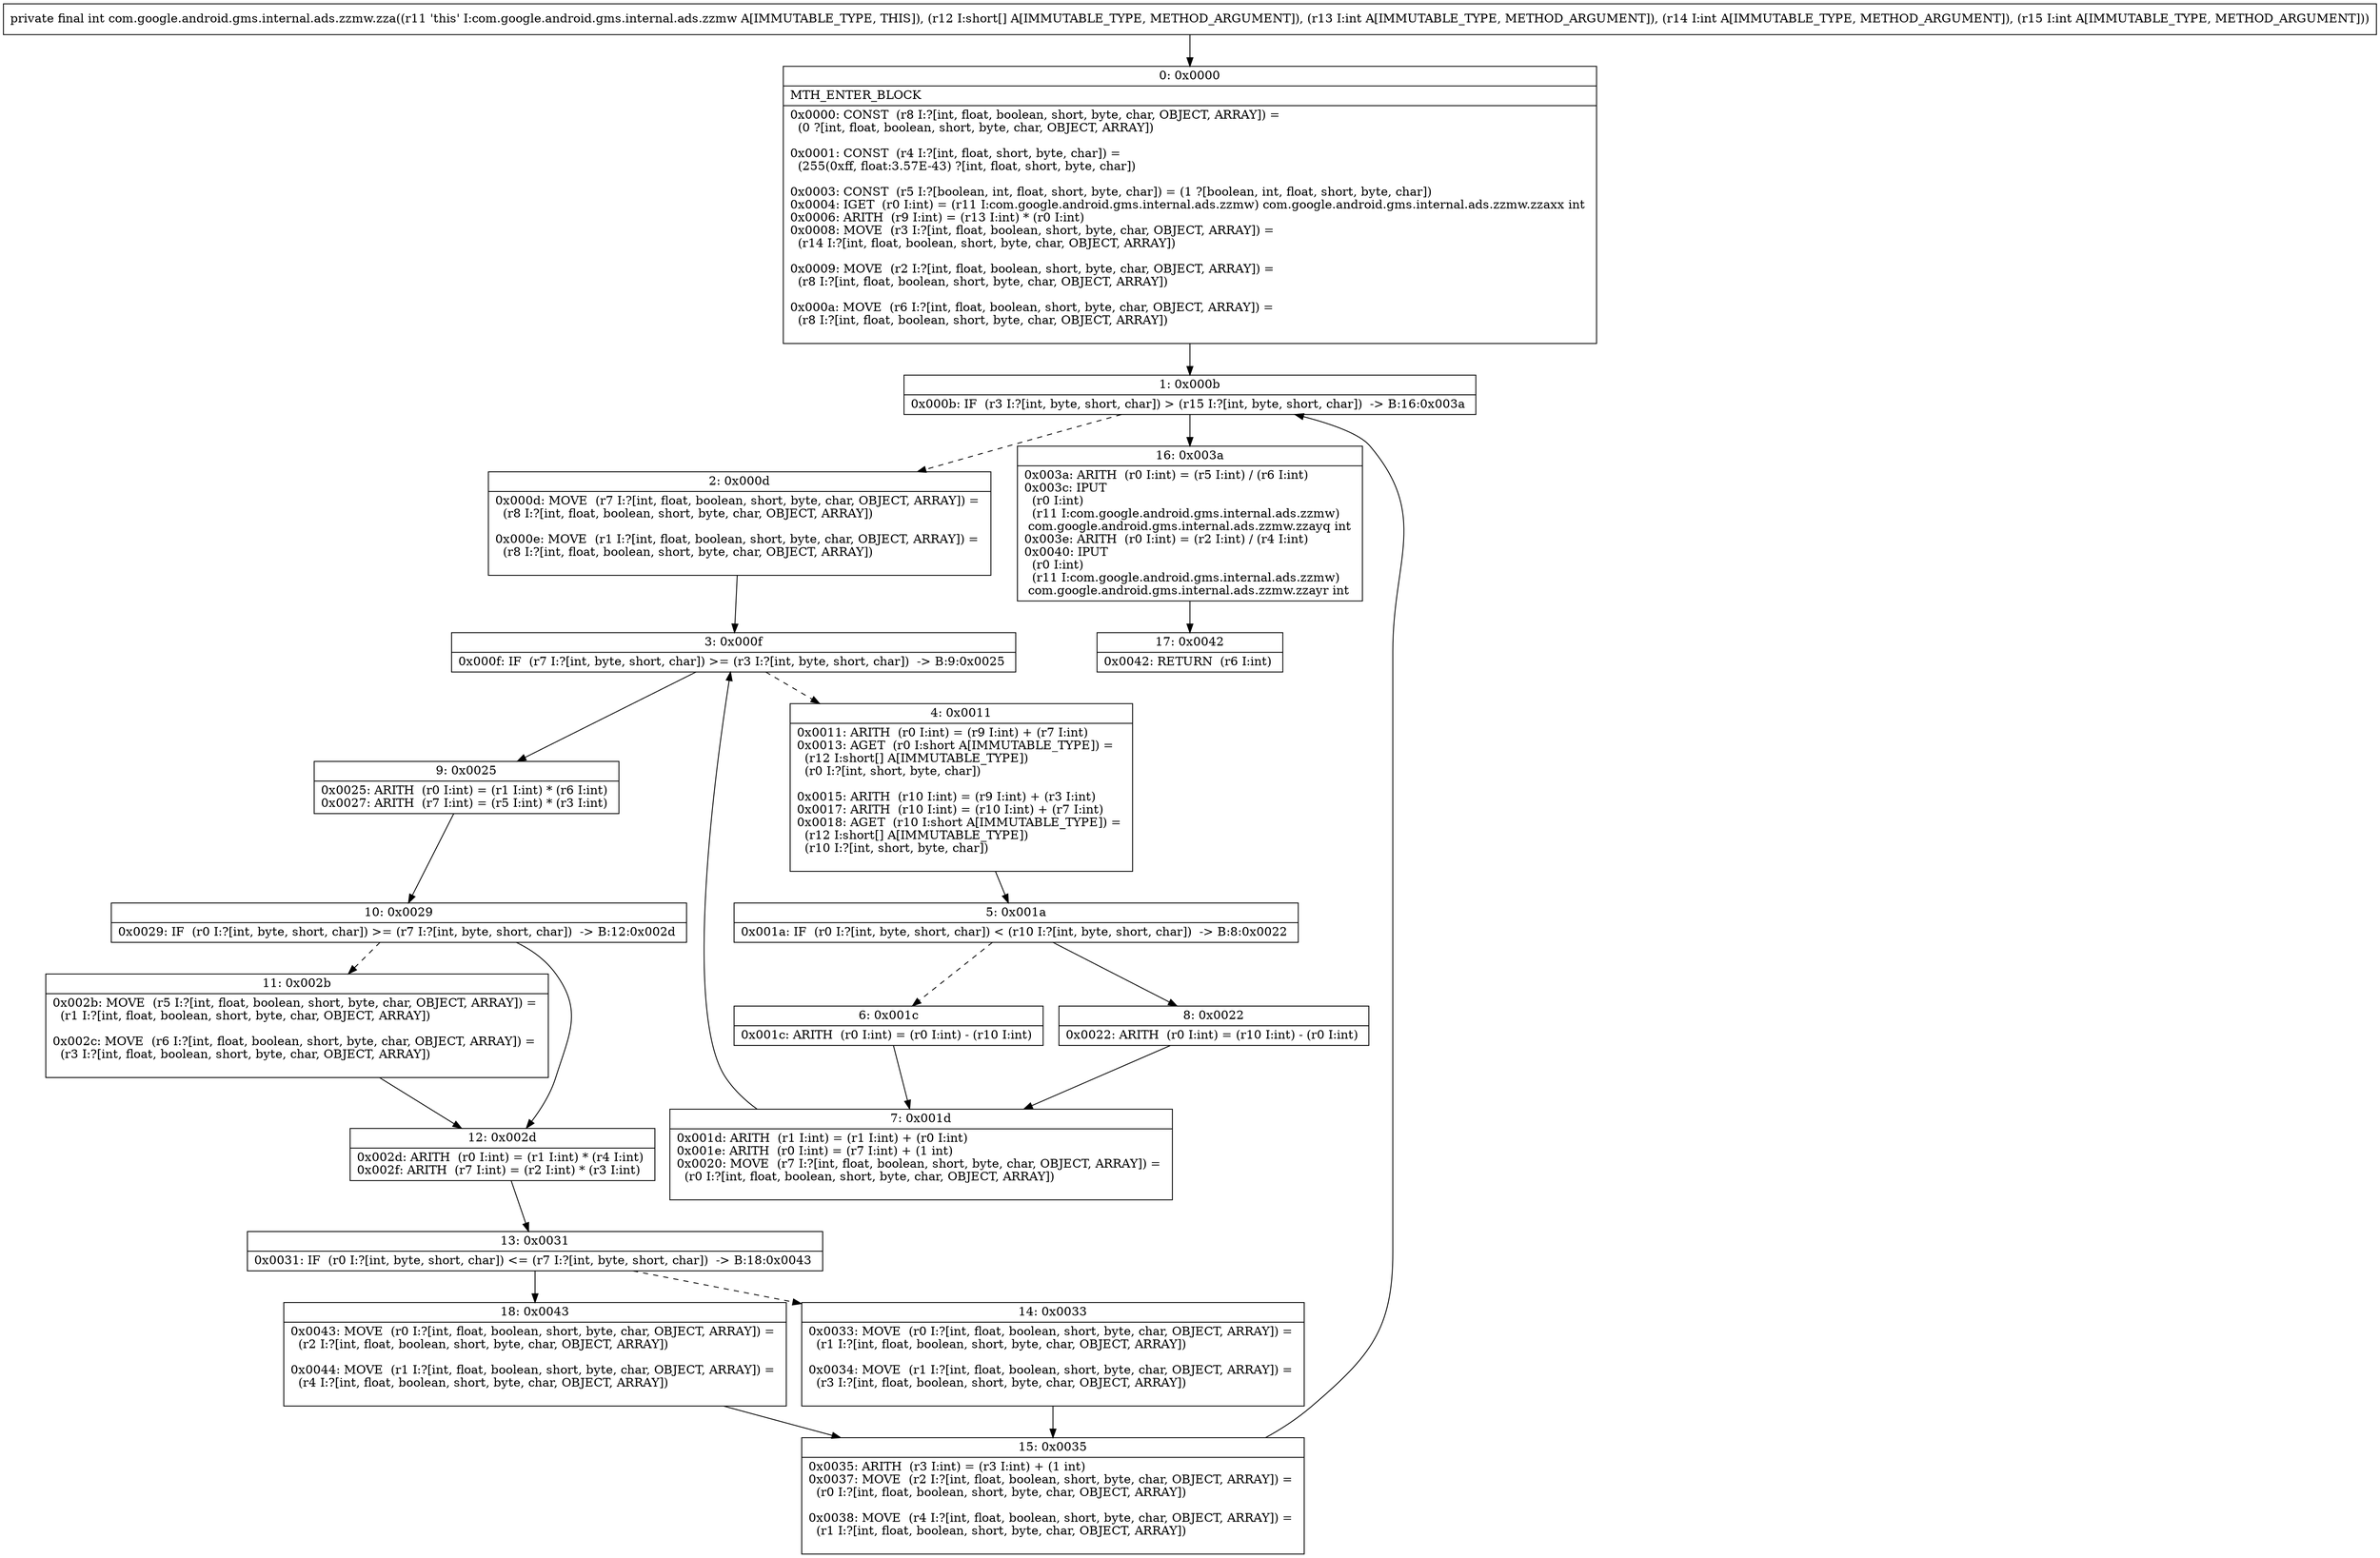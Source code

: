 digraph "CFG forcom.google.android.gms.internal.ads.zzmw.zza([SIII)I" {
Node_0 [shape=record,label="{0\:\ 0x0000|MTH_ENTER_BLOCK\l|0x0000: CONST  (r8 I:?[int, float, boolean, short, byte, char, OBJECT, ARRAY]) = \l  (0 ?[int, float, boolean, short, byte, char, OBJECT, ARRAY])\l \l0x0001: CONST  (r4 I:?[int, float, short, byte, char]) = \l  (255(0xff, float:3.57E\-43) ?[int, float, short, byte, char])\l \l0x0003: CONST  (r5 I:?[boolean, int, float, short, byte, char]) = (1 ?[boolean, int, float, short, byte, char]) \l0x0004: IGET  (r0 I:int) = (r11 I:com.google.android.gms.internal.ads.zzmw) com.google.android.gms.internal.ads.zzmw.zzaxx int \l0x0006: ARITH  (r9 I:int) = (r13 I:int) * (r0 I:int) \l0x0008: MOVE  (r3 I:?[int, float, boolean, short, byte, char, OBJECT, ARRAY]) = \l  (r14 I:?[int, float, boolean, short, byte, char, OBJECT, ARRAY])\l \l0x0009: MOVE  (r2 I:?[int, float, boolean, short, byte, char, OBJECT, ARRAY]) = \l  (r8 I:?[int, float, boolean, short, byte, char, OBJECT, ARRAY])\l \l0x000a: MOVE  (r6 I:?[int, float, boolean, short, byte, char, OBJECT, ARRAY]) = \l  (r8 I:?[int, float, boolean, short, byte, char, OBJECT, ARRAY])\l \l}"];
Node_1 [shape=record,label="{1\:\ 0x000b|0x000b: IF  (r3 I:?[int, byte, short, char]) \> (r15 I:?[int, byte, short, char])  \-\> B:16:0x003a \l}"];
Node_2 [shape=record,label="{2\:\ 0x000d|0x000d: MOVE  (r7 I:?[int, float, boolean, short, byte, char, OBJECT, ARRAY]) = \l  (r8 I:?[int, float, boolean, short, byte, char, OBJECT, ARRAY])\l \l0x000e: MOVE  (r1 I:?[int, float, boolean, short, byte, char, OBJECT, ARRAY]) = \l  (r8 I:?[int, float, boolean, short, byte, char, OBJECT, ARRAY])\l \l}"];
Node_3 [shape=record,label="{3\:\ 0x000f|0x000f: IF  (r7 I:?[int, byte, short, char]) \>= (r3 I:?[int, byte, short, char])  \-\> B:9:0x0025 \l}"];
Node_4 [shape=record,label="{4\:\ 0x0011|0x0011: ARITH  (r0 I:int) = (r9 I:int) + (r7 I:int) \l0x0013: AGET  (r0 I:short A[IMMUTABLE_TYPE]) = \l  (r12 I:short[] A[IMMUTABLE_TYPE])\l  (r0 I:?[int, short, byte, char])\l \l0x0015: ARITH  (r10 I:int) = (r9 I:int) + (r3 I:int) \l0x0017: ARITH  (r10 I:int) = (r10 I:int) + (r7 I:int) \l0x0018: AGET  (r10 I:short A[IMMUTABLE_TYPE]) = \l  (r12 I:short[] A[IMMUTABLE_TYPE])\l  (r10 I:?[int, short, byte, char])\l \l}"];
Node_5 [shape=record,label="{5\:\ 0x001a|0x001a: IF  (r0 I:?[int, byte, short, char]) \< (r10 I:?[int, byte, short, char])  \-\> B:8:0x0022 \l}"];
Node_6 [shape=record,label="{6\:\ 0x001c|0x001c: ARITH  (r0 I:int) = (r0 I:int) \- (r10 I:int) \l}"];
Node_7 [shape=record,label="{7\:\ 0x001d|0x001d: ARITH  (r1 I:int) = (r1 I:int) + (r0 I:int) \l0x001e: ARITH  (r0 I:int) = (r7 I:int) + (1 int) \l0x0020: MOVE  (r7 I:?[int, float, boolean, short, byte, char, OBJECT, ARRAY]) = \l  (r0 I:?[int, float, boolean, short, byte, char, OBJECT, ARRAY])\l \l}"];
Node_8 [shape=record,label="{8\:\ 0x0022|0x0022: ARITH  (r0 I:int) = (r10 I:int) \- (r0 I:int) \l}"];
Node_9 [shape=record,label="{9\:\ 0x0025|0x0025: ARITH  (r0 I:int) = (r1 I:int) * (r6 I:int) \l0x0027: ARITH  (r7 I:int) = (r5 I:int) * (r3 I:int) \l}"];
Node_10 [shape=record,label="{10\:\ 0x0029|0x0029: IF  (r0 I:?[int, byte, short, char]) \>= (r7 I:?[int, byte, short, char])  \-\> B:12:0x002d \l}"];
Node_11 [shape=record,label="{11\:\ 0x002b|0x002b: MOVE  (r5 I:?[int, float, boolean, short, byte, char, OBJECT, ARRAY]) = \l  (r1 I:?[int, float, boolean, short, byte, char, OBJECT, ARRAY])\l \l0x002c: MOVE  (r6 I:?[int, float, boolean, short, byte, char, OBJECT, ARRAY]) = \l  (r3 I:?[int, float, boolean, short, byte, char, OBJECT, ARRAY])\l \l}"];
Node_12 [shape=record,label="{12\:\ 0x002d|0x002d: ARITH  (r0 I:int) = (r1 I:int) * (r4 I:int) \l0x002f: ARITH  (r7 I:int) = (r2 I:int) * (r3 I:int) \l}"];
Node_13 [shape=record,label="{13\:\ 0x0031|0x0031: IF  (r0 I:?[int, byte, short, char]) \<= (r7 I:?[int, byte, short, char])  \-\> B:18:0x0043 \l}"];
Node_14 [shape=record,label="{14\:\ 0x0033|0x0033: MOVE  (r0 I:?[int, float, boolean, short, byte, char, OBJECT, ARRAY]) = \l  (r1 I:?[int, float, boolean, short, byte, char, OBJECT, ARRAY])\l \l0x0034: MOVE  (r1 I:?[int, float, boolean, short, byte, char, OBJECT, ARRAY]) = \l  (r3 I:?[int, float, boolean, short, byte, char, OBJECT, ARRAY])\l \l}"];
Node_15 [shape=record,label="{15\:\ 0x0035|0x0035: ARITH  (r3 I:int) = (r3 I:int) + (1 int) \l0x0037: MOVE  (r2 I:?[int, float, boolean, short, byte, char, OBJECT, ARRAY]) = \l  (r0 I:?[int, float, boolean, short, byte, char, OBJECT, ARRAY])\l \l0x0038: MOVE  (r4 I:?[int, float, boolean, short, byte, char, OBJECT, ARRAY]) = \l  (r1 I:?[int, float, boolean, short, byte, char, OBJECT, ARRAY])\l \l}"];
Node_16 [shape=record,label="{16\:\ 0x003a|0x003a: ARITH  (r0 I:int) = (r5 I:int) \/ (r6 I:int) \l0x003c: IPUT  \l  (r0 I:int)\l  (r11 I:com.google.android.gms.internal.ads.zzmw)\l com.google.android.gms.internal.ads.zzmw.zzayq int \l0x003e: ARITH  (r0 I:int) = (r2 I:int) \/ (r4 I:int) \l0x0040: IPUT  \l  (r0 I:int)\l  (r11 I:com.google.android.gms.internal.ads.zzmw)\l com.google.android.gms.internal.ads.zzmw.zzayr int \l}"];
Node_17 [shape=record,label="{17\:\ 0x0042|0x0042: RETURN  (r6 I:int) \l}"];
Node_18 [shape=record,label="{18\:\ 0x0043|0x0043: MOVE  (r0 I:?[int, float, boolean, short, byte, char, OBJECT, ARRAY]) = \l  (r2 I:?[int, float, boolean, short, byte, char, OBJECT, ARRAY])\l \l0x0044: MOVE  (r1 I:?[int, float, boolean, short, byte, char, OBJECT, ARRAY]) = \l  (r4 I:?[int, float, boolean, short, byte, char, OBJECT, ARRAY])\l \l}"];
MethodNode[shape=record,label="{private final int com.google.android.gms.internal.ads.zzmw.zza((r11 'this' I:com.google.android.gms.internal.ads.zzmw A[IMMUTABLE_TYPE, THIS]), (r12 I:short[] A[IMMUTABLE_TYPE, METHOD_ARGUMENT]), (r13 I:int A[IMMUTABLE_TYPE, METHOD_ARGUMENT]), (r14 I:int A[IMMUTABLE_TYPE, METHOD_ARGUMENT]), (r15 I:int A[IMMUTABLE_TYPE, METHOD_ARGUMENT])) }"];
MethodNode -> Node_0;
Node_0 -> Node_1;
Node_1 -> Node_2[style=dashed];
Node_1 -> Node_16;
Node_2 -> Node_3;
Node_3 -> Node_4[style=dashed];
Node_3 -> Node_9;
Node_4 -> Node_5;
Node_5 -> Node_6[style=dashed];
Node_5 -> Node_8;
Node_6 -> Node_7;
Node_7 -> Node_3;
Node_8 -> Node_7;
Node_9 -> Node_10;
Node_10 -> Node_11[style=dashed];
Node_10 -> Node_12;
Node_11 -> Node_12;
Node_12 -> Node_13;
Node_13 -> Node_14[style=dashed];
Node_13 -> Node_18;
Node_14 -> Node_15;
Node_15 -> Node_1;
Node_16 -> Node_17;
Node_18 -> Node_15;
}

